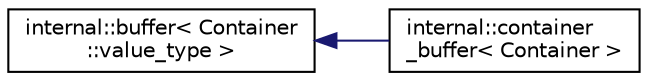 digraph "Иерархия классов. Графический вид."
{
  edge [fontname="Helvetica",fontsize="10",labelfontname="Helvetica",labelfontsize="10"];
  node [fontname="Helvetica",fontsize="10",shape=record];
  rankdir="LR";
  Node0 [label="internal::buffer\< Container\l::value_type \>",height=0.2,width=0.4,color="black", fillcolor="white", style="filled",URL="$classinternal_1_1buffer.html"];
  Node0 -> Node1 [dir="back",color="midnightblue",fontsize="10",style="solid",fontname="Helvetica"];
  Node1 [label="internal::container\l_buffer\< Container \>",height=0.2,width=0.4,color="black", fillcolor="white", style="filled",URL="$classinternal_1_1container__buffer.html"];
}
